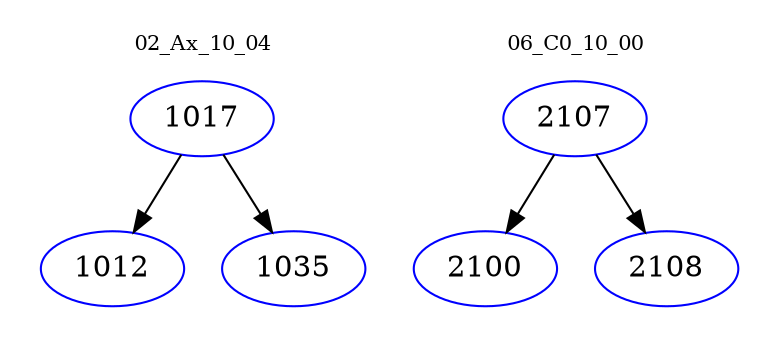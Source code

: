 digraph{
subgraph cluster_0 {
color = white
label = "02_Ax_10_04";
fontsize=10;
T0_1017 [label="1017", color="blue"]
T0_1017 -> T0_1012 [color="black"]
T0_1012 [label="1012", color="blue"]
T0_1017 -> T0_1035 [color="black"]
T0_1035 [label="1035", color="blue"]
}
subgraph cluster_1 {
color = white
label = "06_C0_10_00";
fontsize=10;
T1_2107 [label="2107", color="blue"]
T1_2107 -> T1_2100 [color="black"]
T1_2100 [label="2100", color="blue"]
T1_2107 -> T1_2108 [color="black"]
T1_2108 [label="2108", color="blue"]
}
}
